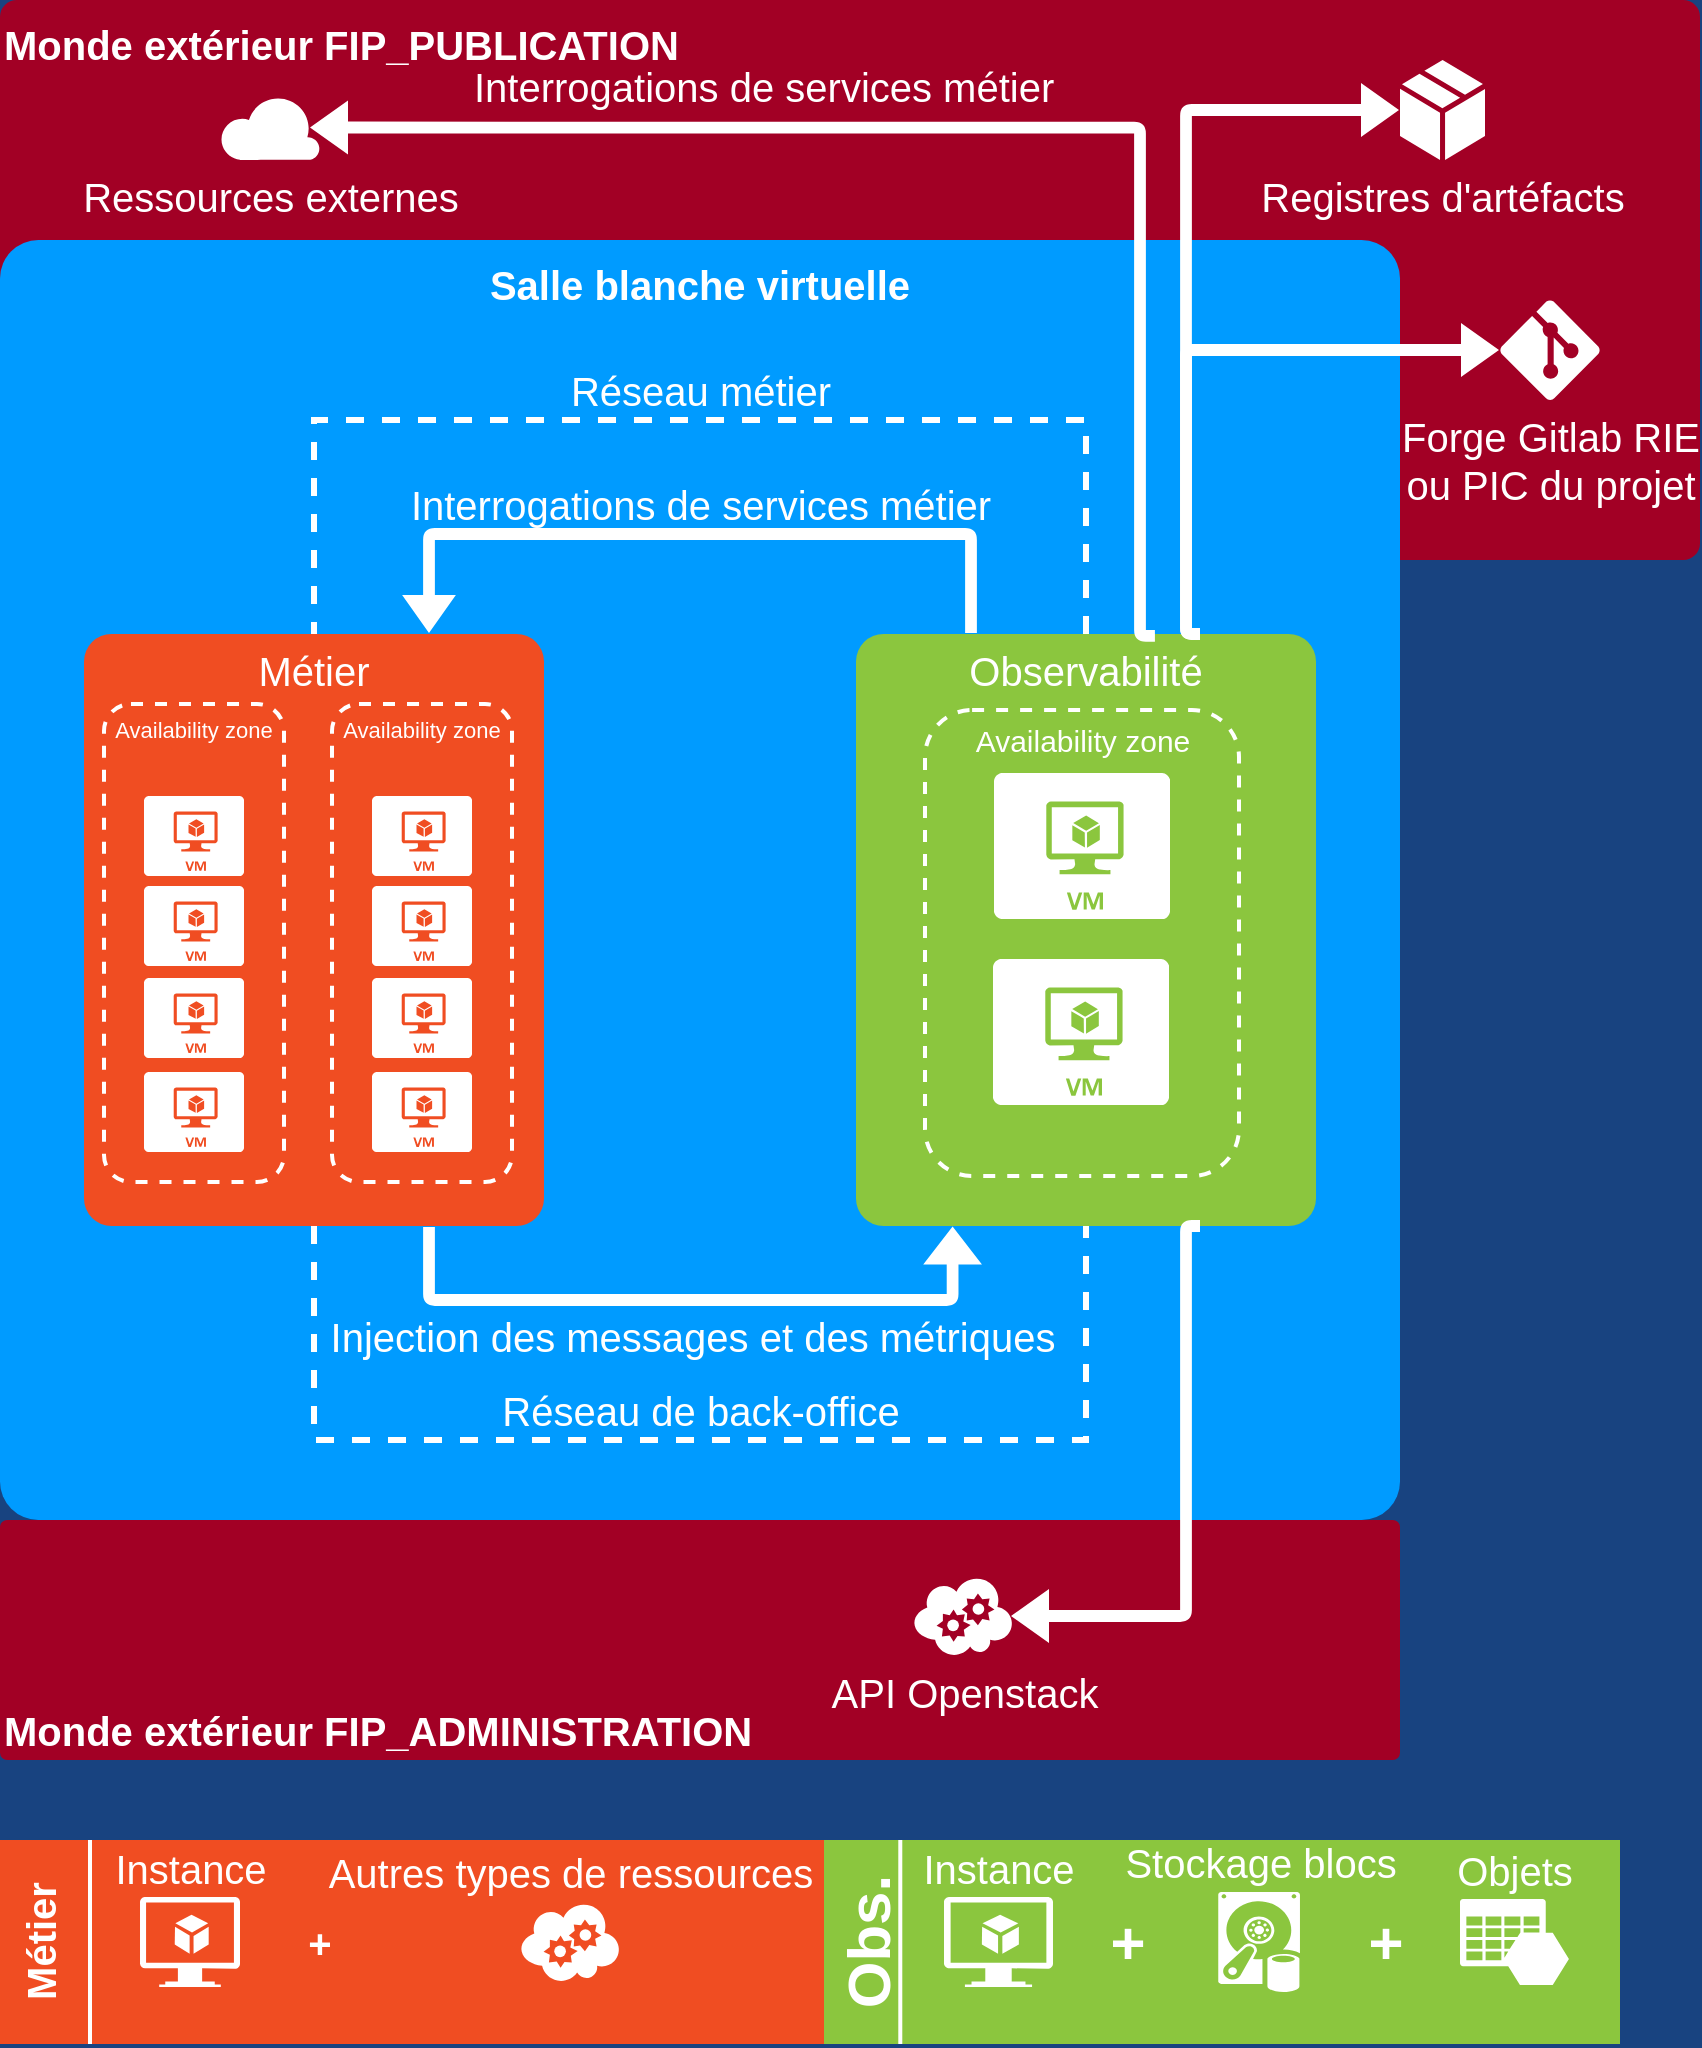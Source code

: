 <mxfile version="13.0.3" type="device" pages="3"><diagram name="Placement dans un projet" id="7a6c530e-6e37-e111-ec74-82921da8cc10"><mxGraphModel dx="1351" dy="2205" grid="1" gridSize="10" guides="1" tooltips="1" connect="1" arrows="1" fold="1" page="1" pageScale="1.5" pageWidth="1169" pageHeight="826" background="#184380" math="0" shadow="0"><root><mxCell id="0" style=";html=1;"/><mxCell id="1" style=";html=1;" parent="0"/><mxCell id="n2RYcniOx_XUP91Z2Mtf-71" value="Monde extérieur FIP_PUBLICATION" style="whiteSpace=wrap;html=1;rounded=1;shadow=0;strokeColor=none;strokeWidth=2;fillColor=#a20025;fontSize=20;align=left;arcSize=3;verticalAlign=top;spacingTop=4;fontStyle=1;fontColor=#ffffff;" parent="1" vertex="1"><mxGeometry x="510" y="-240" width="850" height="280" as="geometry"/></mxCell><mxCell id="23046e2b9bb16c14-116" value="Salle blanche virtuelle" style="whiteSpace=wrap;html=1;rounded=1;shadow=0;strokeColor=none;strokeWidth=2;fillColor=#009BFF;fontSize=20;fontColor=#FFFFFF;align=center;arcSize=3;verticalAlign=top;spacingTop=4;fontStyle=1" parent="1" vertex="1"><mxGeometry x="510" y="-120" width="700" height="640" as="geometry"/></mxCell><mxCell id="23046e2b9bb16c14-28" value="Métier" style="rounded=1;whiteSpace=wrap;html=1;shadow=0;strokeWidth=2;fillColor=#F04D22;fontSize=20;fontColor=#FFFFFF;align=center;strokeColor=none;arcSize=6;verticalAlign=top;" parent="1" vertex="1"><mxGeometry x="552" y="77" width="230" height="296" as="geometry"/></mxCell><mxCell id="23046e2b9bb16c14-84" value="" style="rounded=0;whiteSpace=wrap;html=1;shadow=0;strokeWidth=2;fillColor=#F04D22;fontSize=20;fontColor=#FFFFFF;align=center;strokeColor=none;arcSize=6;verticalAlign=top;" parent="1" vertex="1"><mxGeometry x="510" y="680.0" width="412.5" height="102" as="geometry"/></mxCell><mxCell id="23046e2b9bb16c14-87" value="Métier" style="text;html=1;strokeColor=none;fillColor=none;align=center;verticalAlign=middle;whiteSpace=wrap;rounded=1;shadow=0;fontSize=20;fontColor=#FFFFFF;fontStyle=1;direction=north;rotation=270;" parent="1" vertex="1"><mxGeometry x="512.5" y="711.0" width="35" height="40" as="geometry"/></mxCell><mxCell id="23046e2b9bb16c14-92" value="+" style="text;html=1;strokeColor=none;fillColor=none;align=center;verticalAlign=middle;whiteSpace=wrap;rounded=1;shadow=0;fontSize=20;fontColor=#FFFFFF;fontStyle=1" parent="1" vertex="1"><mxGeometry x="650" y="713.5" width="40" height="35" as="geometry"/></mxCell><mxCell id="23046e2b9bb16c14-103" value="" style="line;strokeWidth=2;direction=south;html=1;rounded=0;shadow=0;fillColor=none;fontSize=20;fontColor=#FFFFFF;align=center;strokeColor=#FFFFFF;" parent="1" vertex="1"><mxGeometry x="550" y="680" width="10" height="102" as="geometry"/></mxCell><mxCell id="4" value="Availability zone" style="rounded=1;whiteSpace=wrap;html=1;shadow=0;strokeWidth=2;fillColor=none;fontSize=11;fontColor=#FFFFFF;align=center;strokeColor=#FFFFFF;dashed=1;verticalAlign=top;" parent="1" vertex="1"><mxGeometry x="562" y="112" width="90" height="239" as="geometry"/></mxCell><mxCell id="8" value="" style="verticalLabelPosition=bottom;html=1;verticalAlign=top;strokeColor=none;fillColor=#FFFFFF;shape=mxgraph.azure.virtual_machine;rounded=1;shadow=0;fontSize=12;fontColor=#000000;align=center;" parent="1" vertex="1"><mxGeometry x="582" y="158" width="50" height="40" as="geometry"/></mxCell><mxCell id="22" value="Observabilité" style="rounded=1;whiteSpace=wrap;html=1;shadow=0;strokeWidth=2;fillColor=#8BC63E;fontSize=20;align=center;strokeColor=none;arcSize=6;verticalAlign=top;fontColor=#ffffff;" parent="1" vertex="1"><mxGeometry x="938" y="77" width="230" height="296" as="geometry"/></mxCell><mxCell id="25" value="Availability zone" style="rounded=1;whiteSpace=wrap;html=1;shadow=0;strokeWidth=2;fillColor=none;fontSize=15;fontColor=#FFFFFF;align=center;strokeColor=#FFFFFF;dashed=1;verticalAlign=top;" parent="1" vertex="1"><mxGeometry x="972.5" y="115" width="157" height="233" as="geometry"/></mxCell><mxCell id="26" value="" style="verticalLabelPosition=bottom;html=1;verticalAlign=top;strokeColor=none;fillColor=#FFFFFF;shape=mxgraph.azure.virtual_machine;rounded=1;shadow=0;fontSize=12;fontColor=#000000;align=center;" parent="1" vertex="1"><mxGeometry x="1007" y="146.5" width="88" height="73" as="geometry"/></mxCell><mxCell id="37" value="Réseau de back-office" style="edgeStyle=orthogonalEdgeStyle;html=1;startArrow=none;startFill=0;startSize=10;endArrow=none;endFill=0;endSize=10;strokeWidth=3;fontSize=20;fontColor=#FFFFFF;strokeColor=#FFFFFF;dashed=1;rounded=0;entryX=0.5;entryY=1;exitX=0.5;exitY=1;exitDx=0;exitDy=0;labelBackgroundColor=none;labelPosition=center;verticalLabelPosition=top;align=center;verticalAlign=bottom;" parent="1" source="23046e2b9bb16c14-28" target="22" edge="1"><mxGeometry relative="1" as="geometry"><mxPoint x="845" y="424" as="sourcePoint"/><Array as="points"><mxPoint x="675" y="480"/><mxPoint x="1045" y="480"/></Array><mxPoint x="1065.294" y="225.706" as="targetPoint"/></mxGeometry></mxCell><mxCell id="50" value="Instance" style="shadow=0;html=1;strokeColor=none;fillColor=#FFFFFF;labelPosition=center;verticalLabelPosition=top;verticalAlign=bottom;shape=mxgraph.azure.virtual_machine_feature;rounded=0;fontSize=20;fontColor=#FFFFFF;align=center;" parent="1" vertex="1"><mxGeometry x="580" y="708.5" width="50" height="45" as="geometry"/></mxCell><mxCell id="mSx2lZ4_4pJfGraAMZut-72" value="" style="verticalLabelPosition=bottom;html=1;verticalAlign=top;strokeColor=none;fillColor=#FFFFFF;shape=mxgraph.azure.virtual_machine;rounded=1;shadow=0;fontSize=12;fontColor=#000000;align=center;" parent="1" vertex="1"><mxGeometry x="582" y="203" width="50" height="40" as="geometry"/></mxCell><mxCell id="mSx2lZ4_4pJfGraAMZut-73" value="" style="verticalLabelPosition=bottom;html=1;verticalAlign=top;strokeColor=none;fillColor=#FFFFFF;shape=mxgraph.azure.virtual_machine;rounded=1;shadow=0;fontSize=12;fontColor=#000000;align=center;" parent="1" vertex="1"><mxGeometry x="582" y="249" width="50" height="40" as="geometry"/></mxCell><mxCell id="mSx2lZ4_4pJfGraAMZut-74" value="" style="verticalLabelPosition=bottom;html=1;verticalAlign=top;strokeColor=none;fillColor=#FFFFFF;shape=mxgraph.azure.virtual_machine;rounded=1;shadow=0;fontSize=12;fontColor=#000000;align=center;" parent="1" vertex="1"><mxGeometry x="582" y="296" width="50" height="40" as="geometry"/></mxCell><mxCell id="mSx2lZ4_4pJfGraAMZut-81" value="Autres types de ressources" style="verticalLabelPosition=top;html=1;verticalAlign=bottom;align=center;strokeColor=none;fillColor=#FFFFFF;shape=mxgraph.azure.cloud_service;fontColor=#FFFFFF;labelPosition=center;fontSize=20;" parent="1" vertex="1"><mxGeometry x="770" y="711.0" width="50" height="40" as="geometry"/></mxCell><mxCell id="6qaAv6jb-NuKgvEJcnM8-69" value="Availability zone" style="rounded=1;whiteSpace=wrap;html=1;shadow=0;strokeWidth=2;fillColor=none;fontSize=11;fontColor=#FFFFFF;align=center;strokeColor=#FFFFFF;dashed=1;verticalAlign=top;" parent="1" vertex="1"><mxGeometry x="676" y="112" width="90" height="239" as="geometry"/></mxCell><mxCell id="6qaAv6jb-NuKgvEJcnM8-70" value="" style="verticalLabelPosition=bottom;html=1;verticalAlign=top;strokeColor=none;fillColor=#FFFFFF;shape=mxgraph.azure.virtual_machine;rounded=1;shadow=0;fontSize=12;fontColor=#000000;align=center;" parent="1" vertex="1"><mxGeometry x="696" y="158" width="50" height="40" as="geometry"/></mxCell><mxCell id="6qaAv6jb-NuKgvEJcnM8-71" value="" style="verticalLabelPosition=bottom;html=1;verticalAlign=top;strokeColor=none;fillColor=#FFFFFF;shape=mxgraph.azure.virtual_machine;rounded=1;shadow=0;fontSize=12;fontColor=#000000;align=center;" parent="1" vertex="1"><mxGeometry x="696" y="203" width="50" height="40" as="geometry"/></mxCell><mxCell id="6qaAv6jb-NuKgvEJcnM8-72" value="" style="verticalLabelPosition=bottom;html=1;verticalAlign=top;strokeColor=none;fillColor=#FFFFFF;shape=mxgraph.azure.virtual_machine;rounded=1;shadow=0;fontSize=12;fontColor=#000000;align=center;" parent="1" vertex="1"><mxGeometry x="696" y="249" width="50" height="40" as="geometry"/></mxCell><mxCell id="6qaAv6jb-NuKgvEJcnM8-73" value="" style="verticalLabelPosition=bottom;html=1;verticalAlign=top;strokeColor=none;fillColor=#FFFFFF;shape=mxgraph.azure.virtual_machine;rounded=1;shadow=0;fontSize=12;fontColor=#000000;align=center;" parent="1" vertex="1"><mxGeometry x="696" y="296" width="50" height="40" as="geometry"/></mxCell><mxCell id="6qaAv6jb-NuKgvEJcnM8-74" value="" style="verticalLabelPosition=bottom;html=1;verticalAlign=top;strokeColor=none;fillColor=#FFFFFF;shape=mxgraph.azure.virtual_machine;rounded=1;shadow=0;fontSize=12;fontColor=#000000;align=center;" parent="1" vertex="1"><mxGeometry x="1006.5" y="239.5" width="88" height="73" as="geometry"/></mxCell><mxCell id="H0wY07sdYtH5BdBlOuxP-74" value="Réseau métier" style="edgeStyle=orthogonalEdgeStyle;html=1;startArrow=none;startFill=0;startSize=10;endArrow=none;endFill=0;endSize=10;strokeWidth=3;fontSize=20;fontColor=#FFFFFF;strokeColor=#FFFFFF;dashed=1;rounded=0;entryX=0.5;entryY=0;exitX=0.5;exitY=0;exitDx=0;exitDy=0;entryDx=0;entryDy=0;labelBackgroundColor=none;labelPosition=center;verticalLabelPosition=top;align=center;verticalAlign=bottom;" parent="1" source="22" target="23046e2b9bb16c14-28" edge="1"><mxGeometry relative="1" as="geometry"><mxPoint x="855" y="-80" as="sourcePoint"/><Array as="points"><mxPoint x="1045" y="-30"/><mxPoint x="675" y="-30"/></Array><mxPoint x="650" as="targetPoint"/></mxGeometry></mxCell><mxCell id="n2RYcniOx_XUP91Z2Mtf-70" value="Interrogations de services métier" style="shape=flexArrow;endArrow=none;html=1;fillColor=#ffffff;strokeColor=none;endWidth=22.491;endSize=3.294;exitX=0.75;exitY=0;exitDx=0;exitDy=0;edgeStyle=orthogonalEdgeStyle;entryX=0.25;entryY=0;entryDx=0;entryDy=0;labelBackgroundColor=none;labelPosition=center;verticalLabelPosition=top;align=center;verticalAlign=bottom;fontSize=20;fontColor=#FFFFFF;width=5.882;startArrow=block;endFill=0;" parent="1" source="23046e2b9bb16c14-28" target="22" edge="1"><mxGeometry width="50" height="50" relative="1" as="geometry"><mxPoint x="732.5" y="-10" as="sourcePoint"/><mxPoint x="987.5" y="-10" as="targetPoint"/><Array as="points"><mxPoint x="733" y="27"/><mxPoint x="987" y="27"/></Array></mxGeometry></mxCell><mxCell id="n2RYcniOx_XUP91Z2Mtf-72" value="Monde extérieur FIP_ADMINISTRATION" style="whiteSpace=wrap;html=1;rounded=1;shadow=0;strokeColor=none;strokeWidth=2;fillColor=#a20025;fontSize=20;align=left;arcSize=3;verticalAlign=bottom;spacingTop=4;fontStyle=1;fontColor=#ffffff;" parent="1" vertex="1"><mxGeometry x="510" y="520" width="700" height="120" as="geometry"/></mxCell><mxCell id="n2RYcniOx_XUP91Z2Mtf-69" value="API Openstack" style="verticalLabelPosition=bottom;html=1;verticalAlign=top;align=center;shape=mxgraph.azure.cloud_service;fontSize=20;strokeColor=none;fontColor=#FFFFFF;" parent="1" vertex="1"><mxGeometry x="966.5" y="548" width="50" height="40" as="geometry"/></mxCell><mxCell id="n2RYcniOx_XUP91Z2Mtf-74" value="Injection des messages et des métriques" style="shape=flexArrow;endArrow=block;html=1;fillColor=#ffffff;strokeColor=none;endWidth=22.491;endSize=6;exitX=0.75;exitY=1;exitDx=0;exitDy=0;edgeStyle=orthogonalEdgeStyle;entryX=0.21;entryY=0.999;entryDx=0;entryDy=0;labelBackgroundColor=none;labelPosition=center;verticalLabelPosition=bottom;align=center;verticalAlign=top;fontSize=20;fontColor=#FFFFFF;width=5.882;startArrow=none;endFill=0;entryPerimeter=0;startFill=0;startSize=6;" parent="1" source="23046e2b9bb16c14-28" target="22" edge="1"><mxGeometry width="50" height="50" relative="1" as="geometry"><mxPoint x="732.49" y="460.03" as="sourcePoint"/><mxPoint x="987.49" y="460.03" as="targetPoint"/><Array as="points"><mxPoint x="732" y="410"/><mxPoint x="978" y="410"/></Array></mxGeometry></mxCell><mxCell id="n2RYcniOx_XUP91Z2Mtf-77" value="" style="shape=flexArrow;endArrow=none;html=1;fillColor=#ffffff;strokeColor=none;endWidth=22.491;endSize=3.294;exitX=0.97;exitY=0.5;exitDx=0;exitDy=0;edgeStyle=orthogonalEdgeStyle;labelBackgroundColor=none;labelPosition=center;verticalLabelPosition=top;align=center;verticalAlign=bottom;fontSize=20;fontColor=#FFFFFF;width=5.882;startArrow=block;endFill=0;exitPerimeter=0;entryX=0.75;entryY=1;entryDx=0;entryDy=0;" parent="1" source="n2RYcniOx_XUP91Z2Mtf-69" target="22" edge="1"><mxGeometry width="50" height="50" relative="1" as="geometry"><mxPoint x="827.5" y="146.5" as="sourcePoint"/><mxPoint x="1103" y="420" as="targetPoint"/><Array as="points"><mxPoint x="1103" y="568"/></Array></mxGeometry></mxCell><mxCell id="n2RYcniOx_XUP91Z2Mtf-78" value="Registres d'artéfacts" style="verticalLabelPosition=bottom;html=1;verticalAlign=top;align=center;shape=mxgraph.azure.cloud_service_package_file;fontSize=20;strokeColor=none;fontColor=#FFFFFF;" parent="1" vertex="1"><mxGeometry x="1210" y="-210" width="42.5" height="50" as="geometry"/></mxCell><mxCell id="H0wY07sdYtH5BdBlOuxP-77" value="Forge Gitlab RIE&lt;br&gt;ou PIC du projet" style="verticalLabelPosition=bottom;html=1;verticalAlign=top;align=center;shape=mxgraph.azure.git_repository;fontSize=20;strokeColor=none;fontColor=#FFFFFF;" parent="1" vertex="1"><mxGeometry x="1260" y="-90" width="50" height="50" as="geometry"/></mxCell><mxCell id="n2RYcniOx_XUP91Z2Mtf-75" value="" style="shape=flexArrow;endArrow=none;html=1;fillColor=#ffffff;strokeColor=none;endWidth=22.491;endSize=3.294;exitX=0;exitY=0.5;exitDx=0;exitDy=0;edgeStyle=orthogonalEdgeStyle;entryX=0.75;entryY=0;entryDx=0;entryDy=0;labelBackgroundColor=none;labelPosition=center;verticalLabelPosition=top;align=center;verticalAlign=bottom;fontSize=20;fontColor=#FFFFFF;width=5.882;startArrow=block;endFill=0;exitPerimeter=0;" parent="1" source="n2RYcniOx_XUP91Z2Mtf-78" target="22" edge="1"><mxGeometry width="50" height="50" relative="1" as="geometry"><mxPoint x="990" y="-60" as="sourcePoint"/><mxPoint x="1245" y="-60" as="targetPoint"/><Array as="points"><mxPoint x="1103" y="-185"/></Array></mxGeometry></mxCell><mxCell id="n2RYcniOx_XUP91Z2Mtf-80" value="" style="shape=flexArrow;endArrow=none;html=1;fillColor=#ffffff;strokeColor=none;endWidth=22.491;endSize=3.294;exitX=0;exitY=0.5;exitDx=0;exitDy=0;edgeStyle=orthogonalEdgeStyle;entryX=0.75;entryY=0;entryDx=0;entryDy=0;labelBackgroundColor=none;labelPosition=center;verticalLabelPosition=top;align=center;verticalAlign=bottom;fontSize=20;fontColor=#FFFFFF;width=5.882;startArrow=block;endFill=0;exitPerimeter=0;" parent="1" source="H0wY07sdYtH5BdBlOuxP-77" target="22" edge="1"><mxGeometry width="50" height="50" relative="1" as="geometry"><mxPoint x="1238.75" y="-224" as="sourcePoint"/><mxPoint x="1131.25" y="198" as="targetPoint"/><Array as="points"><mxPoint x="1103" y="-65"/></Array></mxGeometry></mxCell><mxCell id="zVfmxqhdy_Y81NSN-kQe-69" value="Interrogations de services métier" style="shape=flexArrow;endArrow=none;html=1;fillColor=#ffffff;strokeColor=none;endWidth=22.491;endSize=3.294;edgeStyle=orthogonalEdgeStyle;labelBackgroundColor=none;labelPosition=center;verticalLabelPosition=top;align=left;verticalAlign=bottom;fontSize=20;fontColor=#FFFFFF;width=5.882;startArrow=block;endFill=0;exitX=0.89;exitY=0.5;exitDx=0;exitDy=0;exitPerimeter=0;entryX=0.652;entryY=0.003;entryDx=0;entryDy=0;entryPerimeter=0;" parent="1" source="zVfmxqhdy_Y81NSN-kQe-70" target="22" edge="1"><mxGeometry x="-0.763" y="6" width="50" height="50" relative="1" as="geometry"><mxPoint x="580" y="-130" as="sourcePoint"/><mxPoint x="987.5" y="80" as="targetPoint"/><Array as="points"><mxPoint x="1080" y="-176"/></Array><mxPoint as="offset"/></mxGeometry></mxCell><mxCell id="zVfmxqhdy_Y81NSN-kQe-70" value="Ressources externes" style="verticalLabelPosition=bottom;html=1;verticalAlign=top;align=center;shape=mxgraph.azure.cloud;fontSize=20;strokeColor=none;fontColor=#FFFFFF;" parent="1" vertex="1"><mxGeometry x="620" y="-192.5" width="50" height="32.5" as="geometry"/></mxCell><mxCell id="U-eLMmErjLaJZDS6faRf-69" value="" style="rounded=0;whiteSpace=wrap;html=1;shadow=0;strokeWidth=2;fillColor=#8BC63E;fontSize=12;fontColor=#FFFFFF;align=center;strokeColor=none;arcSize=3;verticalAlign=top;" parent="1" vertex="1"><mxGeometry x="922" y="680.0" width="398" height="102" as="geometry"/></mxCell><mxCell id="U-eLMmErjLaJZDS6faRf-70" value="Obs." style="text;html=1;strokeColor=none;fillColor=none;align=center;verticalAlign=middle;whiteSpace=wrap;rounded=1;shadow=0;fontSize=30;fontColor=#FFFFFF;fontStyle=1;rotation=270;" parent="1" vertex="1"><mxGeometry x="922.0" y="713.5" width="43.598" height="35.0" as="geometry"/></mxCell><mxCell id="U-eLMmErjLaJZDS6faRf-71" value="Instance" style="shadow=0;html=1;strokeColor=none;fillColor=#FFFFFF;labelPosition=center;verticalLabelPosition=top;verticalAlign=bottom;shape=mxgraph.azure.virtual_machine_feature;rounded=0;fontSize=20;fontColor=#FFFFFF;align=center;" parent="1" vertex="1"><mxGeometry x="981.997" y="708.5" width="54.497" height="45.0" as="geometry"/></mxCell><mxCell id="U-eLMmErjLaJZDS6faRf-72" value="" style="line;strokeWidth=2;direction=south;html=1;rounded=0;shadow=0;fillColor=none;fontSize=30;fontColor=#FFFFFF;align=center;strokeColor=#FFFFFF;" parent="1" vertex="1"><mxGeometry x="954.698" y="680.0" width="10.899" height="102.0" as="geometry"/></mxCell><mxCell id="U-eLMmErjLaJZDS6faRf-73" value="+" style="text;html=1;strokeColor=none;fillColor=none;align=center;verticalAlign=middle;whiteSpace=wrap;rounded=1;shadow=0;fontSize=30;fontColor=#FFFFFF;fontStyle=1" parent="1" vertex="1"><mxGeometry x="1052.204" y="713.5" width="43.598" height="35.0" as="geometry"/></mxCell><mxCell id="U-eLMmErjLaJZDS6faRf-74" value="Objets&lt;br style=&quot;font-size: 20px;&quot;&gt;" style="shadow=0;html=1;strokeColor=none;labelPosition=center;verticalLabelPosition=top;verticalAlign=bottom;shape=mxgraph.mscae.cloud.azure_storage;fillColor=#FFFFFF;rounded=0;fontSize=20;fontColor=#FFFFFF;align=center;" parent="1" vertex="1"><mxGeometry x="1239.963" y="709.5" width="54.497" height="43.0" as="geometry"/></mxCell><mxCell id="U-eLMmErjLaJZDS6faRf-75" value="Stockage blocs" style="verticalLabelPosition=top;html=1;verticalAlign=bottom;strokeColor=none;fillColor=#ffffff;shape=mxgraph.azure.vhd_data_disk;fontColor=#FFFFFF;labelPosition=center;align=center;fontSize=20;" parent="1" vertex="1"><mxGeometry x="1119.132" y="706.0" width="40.873" height="50.0" as="geometry"/></mxCell><mxCell id="U-eLMmErjLaJZDS6faRf-76" value="+" style="text;html=1;strokeColor=none;fillColor=none;align=center;verticalAlign=middle;whiteSpace=wrap;rounded=1;shadow=0;fontSize=30;fontColor=#FFFFFF;fontStyle=1" parent="1" vertex="1"><mxGeometry x="1177.86" y="713.5" width="50.138" height="35.0" as="geometry"/></mxCell></root></mxGraphModel></diagram><diagram name="Placement dans un projet mutualisé" id="UP2oF7kp3lICtPj89VVE"><mxGraphModel dx="1351" dy="2205" grid="1" gridSize="10" guides="1" tooltips="1" connect="1" arrows="1" fold="1" page="1" pageScale="1.5" pageWidth="1169" pageHeight="826" background="#184380" math="0" shadow="0"><root><mxCell id="P5YCcNS8VnnCpn_ihp7--0" style=";html=1;"/><mxCell id="P5YCcNS8VnnCpn_ihp7--1" style=";html=1;" parent="P5YCcNS8VnnCpn_ihp7--0"/><mxCell id="P5YCcNS8VnnCpn_ihp7--38" value="Monde extérieur FIP_ADMINISTRATION" style="whiteSpace=wrap;html=1;rounded=1;shadow=0;strokeColor=none;strokeWidth=2;fillColor=#a20025;fontSize=20;align=left;arcSize=7;verticalAlign=bottom;spacingTop=4;fontStyle=1;fontColor=#ffffff;labelPosition=center;verticalLabelPosition=middle;" parent="P5YCcNS8VnnCpn_ihp7--1" vertex="1"><mxGeometry x="140" y="340" width="1210" height="280" as="geometry"/></mxCell><mxCell id="P5YCcNS8VnnCpn_ihp7--2" value="Monde extérieur FIP_PUBLICATION" style="whiteSpace=wrap;html=1;rounded=1;shadow=0;strokeColor=none;strokeWidth=2;fillColor=#a20025;fontSize=20;align=left;arcSize=6;verticalAlign=top;spacingTop=4;fontStyle=1;fontColor=#ffffff;labelPosition=center;verticalLabelPosition=middle;" parent="P5YCcNS8VnnCpn_ihp7--1" vertex="1"><mxGeometry x="140" y="-240" width="1220" height="360" as="geometry"/></mxCell><mxCell id="Tw_VMrCY9FFEqqOP1UKI-36" value="" style="whiteSpace=wrap;html=1;rounded=1;shadow=0;strokeColor=none;strokeWidth=2;fillColor=#009BFF;fontSize=20;fontColor=#FFFFFF;align=center;arcSize=3;verticalAlign=top;spacingTop=4;fontStyle=1" parent="P5YCcNS8VnnCpn_ihp7--1" vertex="1"><mxGeometry x="880" y="30.0" width="320" height="380" as="geometry"/></mxCell><mxCell id="P5YCcNS8VnnCpn_ihp7--5" value="" style="rounded=0;whiteSpace=wrap;html=1;shadow=0;strokeWidth=2;fillColor=#F04D22;fontSize=20;fontColor=#FFFFFF;align=center;strokeColor=none;arcSize=6;verticalAlign=top;" parent="P5YCcNS8VnnCpn_ihp7--1" vertex="1"><mxGeometry x="260" y="660" width="412.5" height="102" as="geometry"/></mxCell><mxCell id="P5YCcNS8VnnCpn_ihp7--7" value="Métier" style="text;html=1;strokeColor=none;fillColor=none;align=center;verticalAlign=middle;whiteSpace=wrap;rounded=1;shadow=0;fontSize=20;fontColor=#FFFFFF;fontStyle=1;rotation=270;" parent="P5YCcNS8VnnCpn_ihp7--1" vertex="1"><mxGeometry x="260" y="693.5" width="40" height="35" as="geometry"/></mxCell><mxCell id="P5YCcNS8VnnCpn_ihp7--9" value="+" style="text;html=1;strokeColor=none;fillColor=none;align=center;verticalAlign=middle;whiteSpace=wrap;rounded=1;shadow=0;fontSize=20;fontColor=#FFFFFF;fontStyle=1" parent="P5YCcNS8VnnCpn_ihp7--1" vertex="1"><mxGeometry x="400" y="693.5" width="40" height="35" as="geometry"/></mxCell><mxCell id="P5YCcNS8VnnCpn_ihp7--12" value="" style="line;strokeWidth=2;direction=south;html=1;rounded=0;shadow=0;fillColor=none;fontSize=20;fontColor=#FFFFFF;align=center;strokeColor=#FFFFFF;" parent="P5YCcNS8VnnCpn_ihp7--1" vertex="1"><mxGeometry x="300" y="660.0" width="10" height="102" as="geometry"/></mxCell><mxCell id="P5YCcNS8VnnCpn_ihp7--18" value="Observabilité" style="rounded=1;whiteSpace=wrap;html=1;shadow=0;strokeWidth=2;fillColor=#8BC63E;fontSize=20;align=center;strokeColor=none;arcSize=6;verticalAlign=top;fontColor=#ffffff;" parent="P5YCcNS8VnnCpn_ihp7--1" vertex="1"><mxGeometry x="930" y="80.0" width="230" height="296" as="geometry"/></mxCell><mxCell id="P5YCcNS8VnnCpn_ihp7--19" value="Availability zone" style="rounded=1;whiteSpace=wrap;html=1;shadow=0;strokeWidth=2;fillColor=none;fontSize=15;fontColor=#FFFFFF;align=center;strokeColor=#FFFFFF;dashed=1;verticalAlign=top;" parent="P5YCcNS8VnnCpn_ihp7--1" vertex="1"><mxGeometry x="966.5" y="115" width="157" height="233" as="geometry"/></mxCell><mxCell id="P5YCcNS8VnnCpn_ihp7--20" value="" style="verticalLabelPosition=bottom;html=1;verticalAlign=top;strokeColor=none;fillColor=#FFFFFF;shape=mxgraph.azure.virtual_machine;rounded=1;shadow=0;fontSize=12;fontColor=#000000;align=center;" parent="P5YCcNS8VnnCpn_ihp7--1" vertex="1"><mxGeometry x="1001" y="146.5" width="88" height="73" as="geometry"/></mxCell><mxCell id="P5YCcNS8VnnCpn_ihp7--22" value="Instance" style="shadow=0;html=1;strokeColor=none;fillColor=#FFFFFF;labelPosition=center;verticalLabelPosition=top;verticalAlign=bottom;shape=mxgraph.azure.virtual_machine_feature;rounded=0;fontSize=20;fontColor=#FFFFFF;align=center;" parent="P5YCcNS8VnnCpn_ihp7--1" vertex="1"><mxGeometry x="330" y="688.5" width="50" height="45" as="geometry"/></mxCell><mxCell id="P5YCcNS8VnnCpn_ihp7--29" value="Autres types de ressources" style="verticalLabelPosition=top;html=1;verticalAlign=bottom;align=center;strokeColor=none;fillColor=#FFFFFF;shape=mxgraph.azure.cloud_service;fontColor=#FFFFFF;labelPosition=center;fontSize=20;" parent="P5YCcNS8VnnCpn_ihp7--1" vertex="1"><mxGeometry x="520" y="691" width="50" height="40" as="geometry"/></mxCell><mxCell id="P5YCcNS8VnnCpn_ihp7--35" value="" style="verticalLabelPosition=bottom;html=1;verticalAlign=top;strokeColor=none;fillColor=#FFFFFF;shape=mxgraph.azure.virtual_machine;rounded=1;shadow=0;fontSize=12;fontColor=#000000;align=center;" parent="P5YCcNS8VnnCpn_ihp7--1" vertex="1"><mxGeometry x="1000.5" y="239.5" width="88" height="73" as="geometry"/></mxCell><mxCell id="P5YCcNS8VnnCpn_ihp7--37" value="Interrogations de services métier" style="shape=flexArrow;endArrow=none;html=1;fillColor=#ffffff;strokeColor=none;endWidth=22.491;endSize=3.294;edgeStyle=orthogonalEdgeStyle;entryX=0.25;entryY=0;entryDx=0;entryDy=0;labelBackgroundColor=none;labelPosition=center;verticalLabelPosition=top;align=center;verticalAlign=bottom;fontSize=20;fontColor=#FFFFFF;width=5.882;startArrow=block;endFill=0;exitX=0.89;exitY=0.5;exitDx=0;exitDy=0;exitPerimeter=0;" parent="P5YCcNS8VnnCpn_ihp7--1" source="Tw_VMrCY9FFEqqOP1UKI-48" target="P5YCcNS8VnnCpn_ihp7--18" edge="1"><mxGeometry width="50" height="50" relative="1" as="geometry"><mxPoint x="580" y="-130" as="sourcePoint"/><mxPoint x="987.5" y="-10" as="targetPoint"/><Array as="points"><mxPoint x="988" y="-154"/></Array></mxGeometry></mxCell><mxCell id="P5YCcNS8VnnCpn_ihp7--39" value="API Openstack" style="verticalLabelPosition=bottom;html=1;verticalAlign=top;align=center;shape=mxgraph.azure.cloud_service;fontSize=20;strokeColor=none;fontColor=#FFFFFF;" parent="P5YCcNS8VnnCpn_ihp7--1" vertex="1"><mxGeometry x="1206.25" y="540" width="50" height="40" as="geometry"/></mxCell><mxCell id="P5YCcNS8VnnCpn_ihp7--41" value="" style="shape=flexArrow;endArrow=none;html=1;fillColor=#ffffff;strokeColor=none;endWidth=22.491;endSize=3.294;edgeStyle=orthogonalEdgeStyle;labelBackgroundColor=none;labelPosition=center;verticalLabelPosition=top;align=center;verticalAlign=bottom;fontSize=20;fontColor=#FFFFFF;width=5.882;startArrow=block;endFill=0;entryX=0.75;entryY=1;entryDx=0;entryDy=0;exitX=0.03;exitY=0.5;exitDx=0;exitDy=0;exitPerimeter=0;" parent="P5YCcNS8VnnCpn_ihp7--1" source="P5YCcNS8VnnCpn_ihp7--39" target="P5YCcNS8VnnCpn_ihp7--18" edge="1"><mxGeometry width="50" height="50" relative="1" as="geometry"><mxPoint x="1180" y="568" as="sourcePoint"/><mxPoint x="1103" y="420" as="targetPoint"/><Array as="points"><mxPoint x="1103" y="560"/></Array></mxGeometry></mxCell><mxCell id="P5YCcNS8VnnCpn_ihp7--42" value="Registres d'artéfacts" style="verticalLabelPosition=bottom;html=1;verticalAlign=top;align=center;shape=mxgraph.azure.cloud_service_package_file;fontSize=20;strokeColor=none;fontColor=#FFFFFF;" parent="P5YCcNS8VnnCpn_ihp7--1" vertex="1"><mxGeometry x="1210" y="-210" width="42.5" height="50" as="geometry"/></mxCell><mxCell id="P5YCcNS8VnnCpn_ihp7--43" value="Forge Gitlab RIE&lt;br&gt;ou PIC du projet" style="verticalLabelPosition=bottom;html=1;verticalAlign=top;align=center;shape=mxgraph.azure.git_repository;fontSize=20;strokeColor=none;fontColor=#FFFFFF;" parent="P5YCcNS8VnnCpn_ihp7--1" vertex="1"><mxGeometry x="1260" y="-90" width="50" height="50" as="geometry"/></mxCell><mxCell id="P5YCcNS8VnnCpn_ihp7--44" value="" style="shape=flexArrow;endArrow=none;html=1;fillColor=#ffffff;strokeColor=none;endWidth=22.491;endSize=3.294;exitX=0;exitY=0.5;exitDx=0;exitDy=0;edgeStyle=orthogonalEdgeStyle;entryX=0.75;entryY=0;entryDx=0;entryDy=0;labelBackgroundColor=none;labelPosition=center;verticalLabelPosition=top;align=center;verticalAlign=bottom;fontSize=20;fontColor=#FFFFFF;width=5.882;startArrow=block;endFill=0;exitPerimeter=0;" parent="P5YCcNS8VnnCpn_ihp7--1" source="P5YCcNS8VnnCpn_ihp7--42" target="P5YCcNS8VnnCpn_ihp7--18" edge="1"><mxGeometry width="50" height="50" relative="1" as="geometry"><mxPoint x="990" y="-60" as="sourcePoint"/><mxPoint x="1245" y="-60" as="targetPoint"/><Array as="points"><mxPoint x="1103" y="-185"/></Array></mxGeometry></mxCell><mxCell id="P5YCcNS8VnnCpn_ihp7--45" value="" style="shape=flexArrow;endArrow=none;html=1;fillColor=#ffffff;strokeColor=none;endWidth=22.491;endSize=3.294;exitX=0;exitY=0.5;exitDx=0;exitDy=0;edgeStyle=orthogonalEdgeStyle;entryX=0.75;entryY=0;entryDx=0;entryDy=0;labelBackgroundColor=none;labelPosition=center;verticalLabelPosition=top;align=center;verticalAlign=bottom;fontSize=20;fontColor=#FFFFFF;width=5.882;startArrow=block;endFill=0;exitPerimeter=0;" parent="P5YCcNS8VnnCpn_ihp7--1" source="P5YCcNS8VnnCpn_ihp7--43" target="P5YCcNS8VnnCpn_ihp7--18" edge="1"><mxGeometry width="50" height="50" relative="1" as="geometry"><mxPoint x="1238.75" y="-224" as="sourcePoint"/><mxPoint x="1131.25" y="198" as="targetPoint"/><Array as="points"><mxPoint x="1103" y="-65"/></Array></mxGeometry></mxCell><mxCell id="Tw_VMrCY9FFEqqOP1UKI-3" value="" style="group" parent="P5YCcNS8VnnCpn_ihp7--1" vertex="1" connectable="0"><mxGeometry x="530" y="80.0" width="275" height="330.0" as="geometry"/></mxCell><mxCell id="Tw_VMrCY9FFEqqOP1UKI-20" value="Salle blanche virtuelle" style="whiteSpace=wrap;html=1;rounded=1;shadow=0;strokeColor=none;strokeWidth=2;fillColor=#009BFF;fontSize=20;fontColor=#FFFFFF;align=center;arcSize=3;verticalAlign=top;spacingTop=4;fontStyle=1" parent="Tw_VMrCY9FFEqqOP1UKI-3" vertex="1"><mxGeometry x="-45" y="-50.0" width="320" height="380" as="geometry"/></mxCell><mxCell id="P5YCcNS8VnnCpn_ihp7--4" value="Métier" style="rounded=1;whiteSpace=wrap;html=1;shadow=0;strokeWidth=2;fillColor=#F04D22;fontSize=20;fontColor=#FFFFFF;align=center;strokeColor=none;arcSize=6;verticalAlign=top;" parent="Tw_VMrCY9FFEqqOP1UKI-3" vertex="1"><mxGeometry width="230" height="296" as="geometry"/></mxCell><mxCell id="P5YCcNS8VnnCpn_ihp7--16" value="Availability zone" style="rounded=1;whiteSpace=wrap;html=1;shadow=0;strokeWidth=2;fillColor=none;fontSize=11;fontColor=#FFFFFF;align=center;strokeColor=#FFFFFF;dashed=1;verticalAlign=top;" parent="Tw_VMrCY9FFEqqOP1UKI-3" vertex="1"><mxGeometry x="10" y="35" width="90" height="239" as="geometry"/></mxCell><mxCell id="P5YCcNS8VnnCpn_ihp7--17" value="" style="verticalLabelPosition=bottom;html=1;verticalAlign=top;strokeColor=none;fillColor=#FFFFFF;shape=mxgraph.azure.virtual_machine;rounded=1;shadow=0;fontSize=12;fontColor=#000000;align=center;" parent="Tw_VMrCY9FFEqqOP1UKI-3" vertex="1"><mxGeometry x="30" y="81" width="50" height="40" as="geometry"/></mxCell><mxCell id="P5YCcNS8VnnCpn_ihp7--26" value="" style="verticalLabelPosition=bottom;html=1;verticalAlign=top;strokeColor=none;fillColor=#FFFFFF;shape=mxgraph.azure.virtual_machine;rounded=1;shadow=0;fontSize=12;fontColor=#000000;align=center;" parent="Tw_VMrCY9FFEqqOP1UKI-3" vertex="1"><mxGeometry x="30" y="126" width="50" height="40" as="geometry"/></mxCell><mxCell id="P5YCcNS8VnnCpn_ihp7--27" value="" style="verticalLabelPosition=bottom;html=1;verticalAlign=top;strokeColor=none;fillColor=#FFFFFF;shape=mxgraph.azure.virtual_machine;rounded=1;shadow=0;fontSize=12;fontColor=#000000;align=center;" parent="Tw_VMrCY9FFEqqOP1UKI-3" vertex="1"><mxGeometry x="30" y="172" width="50" height="40" as="geometry"/></mxCell><mxCell id="P5YCcNS8VnnCpn_ihp7--28" value="" style="verticalLabelPosition=bottom;html=1;verticalAlign=top;strokeColor=none;fillColor=#FFFFFF;shape=mxgraph.azure.virtual_machine;rounded=1;shadow=0;fontSize=12;fontColor=#000000;align=center;" parent="Tw_VMrCY9FFEqqOP1UKI-3" vertex="1"><mxGeometry x="30" y="219" width="50" height="40" as="geometry"/></mxCell><mxCell id="P5YCcNS8VnnCpn_ihp7--30" value="Availability zone" style="rounded=1;whiteSpace=wrap;html=1;shadow=0;strokeWidth=2;fillColor=none;fontSize=11;fontColor=#FFFFFF;align=center;strokeColor=#FFFFFF;dashed=1;verticalAlign=top;" parent="Tw_VMrCY9FFEqqOP1UKI-3" vertex="1"><mxGeometry x="124" y="35" width="90" height="239" as="geometry"/></mxCell><mxCell id="P5YCcNS8VnnCpn_ihp7--31" value="" style="verticalLabelPosition=bottom;html=1;verticalAlign=top;strokeColor=none;fillColor=#FFFFFF;shape=mxgraph.azure.virtual_machine;rounded=1;shadow=0;fontSize=12;fontColor=#000000;align=center;" parent="Tw_VMrCY9FFEqqOP1UKI-3" vertex="1"><mxGeometry x="144" y="81" width="50" height="40" as="geometry"/></mxCell><mxCell id="P5YCcNS8VnnCpn_ihp7--32" value="" style="verticalLabelPosition=bottom;html=1;verticalAlign=top;strokeColor=none;fillColor=#FFFFFF;shape=mxgraph.azure.virtual_machine;rounded=1;shadow=0;fontSize=12;fontColor=#000000;align=center;" parent="Tw_VMrCY9FFEqqOP1UKI-3" vertex="1"><mxGeometry x="144" y="126" width="50" height="40" as="geometry"/></mxCell><mxCell id="P5YCcNS8VnnCpn_ihp7--33" value="" style="verticalLabelPosition=bottom;html=1;verticalAlign=top;strokeColor=none;fillColor=#FFFFFF;shape=mxgraph.azure.virtual_machine;rounded=1;shadow=0;fontSize=12;fontColor=#000000;align=center;" parent="Tw_VMrCY9FFEqqOP1UKI-3" vertex="1"><mxGeometry x="144" y="172" width="50" height="40" as="geometry"/></mxCell><mxCell id="P5YCcNS8VnnCpn_ihp7--34" value="" style="verticalLabelPosition=bottom;html=1;verticalAlign=top;strokeColor=none;fillColor=#FFFFFF;shape=mxgraph.azure.virtual_machine;rounded=1;shadow=0;fontSize=12;fontColor=#000000;align=center;" parent="Tw_VMrCY9FFEqqOP1UKI-3" vertex="1"><mxGeometry x="144" y="219" width="50" height="40" as="geometry"/></mxCell><mxCell id="Tw_VMrCY9FFEqqOP1UKI-6" value="" style="group" parent="P5YCcNS8VnnCpn_ihp7--1" vertex="1" connectable="0"><mxGeometry x="210" y="80.0" width="275" height="380.0" as="geometry"/></mxCell><mxCell id="Tw_VMrCY9FFEqqOP1UKI-2" value="Salle blanche virtuelle" style="whiteSpace=wrap;html=1;rounded=1;shadow=0;strokeColor=none;strokeWidth=2;fillColor=#009BFF;fontSize=20;fontColor=#FFFFFF;align=center;arcSize=3;verticalAlign=top;spacingTop=4;fontStyle=1" parent="Tw_VMrCY9FFEqqOP1UKI-6" vertex="1"><mxGeometry x="-60" y="-50" width="320" height="380" as="geometry"/></mxCell><mxCell id="Tw_VMrCY9FFEqqOP1UKI-7" value="Métier" style="rounded=1;whiteSpace=wrap;html=1;shadow=0;strokeWidth=2;fillColor=#F04D22;fontSize=20;fontColor=#FFFFFF;align=center;strokeColor=none;arcSize=6;verticalAlign=top;" parent="Tw_VMrCY9FFEqqOP1UKI-6" vertex="1"><mxGeometry x="-15" width="230" height="296" as="geometry"/></mxCell><mxCell id="Tw_VMrCY9FFEqqOP1UKI-8" value="Availability zone" style="rounded=1;whiteSpace=wrap;html=1;shadow=0;strokeWidth=2;fillColor=none;fontSize=11;fontColor=#FFFFFF;align=center;strokeColor=#FFFFFF;dashed=1;verticalAlign=top;" parent="Tw_VMrCY9FFEqqOP1UKI-6" vertex="1"><mxGeometry x="-5" y="35" width="90" height="239" as="geometry"/></mxCell><mxCell id="Tw_VMrCY9FFEqqOP1UKI-9" value="" style="verticalLabelPosition=bottom;html=1;verticalAlign=top;strokeColor=none;fillColor=#FFFFFF;shape=mxgraph.azure.virtual_machine;rounded=1;shadow=0;fontSize=12;fontColor=#000000;align=center;" parent="Tw_VMrCY9FFEqqOP1UKI-6" vertex="1"><mxGeometry x="15" y="81" width="50" height="40" as="geometry"/></mxCell><mxCell id="Tw_VMrCY9FFEqqOP1UKI-10" value="" style="verticalLabelPosition=bottom;html=1;verticalAlign=top;strokeColor=none;fillColor=#FFFFFF;shape=mxgraph.azure.virtual_machine;rounded=1;shadow=0;fontSize=12;fontColor=#000000;align=center;" parent="Tw_VMrCY9FFEqqOP1UKI-6" vertex="1"><mxGeometry x="15" y="126" width="50" height="40" as="geometry"/></mxCell><mxCell id="Tw_VMrCY9FFEqqOP1UKI-11" value="" style="verticalLabelPosition=bottom;html=1;verticalAlign=top;strokeColor=none;fillColor=#FFFFFF;shape=mxgraph.azure.virtual_machine;rounded=1;shadow=0;fontSize=12;fontColor=#000000;align=center;" parent="Tw_VMrCY9FFEqqOP1UKI-6" vertex="1"><mxGeometry x="15" y="172" width="50" height="40" as="geometry"/></mxCell><mxCell id="Tw_VMrCY9FFEqqOP1UKI-12" value="" style="verticalLabelPosition=bottom;html=1;verticalAlign=top;strokeColor=none;fillColor=#FFFFFF;shape=mxgraph.azure.virtual_machine;rounded=1;shadow=0;fontSize=12;fontColor=#000000;align=center;" parent="Tw_VMrCY9FFEqqOP1UKI-6" vertex="1"><mxGeometry x="15" y="219" width="50" height="40" as="geometry"/></mxCell><mxCell id="Tw_VMrCY9FFEqqOP1UKI-13" value="Availability zone" style="rounded=1;whiteSpace=wrap;html=1;shadow=0;strokeWidth=2;fillColor=none;fontSize=11;fontColor=#FFFFFF;align=center;strokeColor=#FFFFFF;dashed=1;verticalAlign=top;" parent="Tw_VMrCY9FFEqqOP1UKI-6" vertex="1"><mxGeometry x="109" y="35" width="90" height="239" as="geometry"/></mxCell><mxCell id="Tw_VMrCY9FFEqqOP1UKI-14" value="" style="verticalLabelPosition=bottom;html=1;verticalAlign=top;strokeColor=none;fillColor=#FFFFFF;shape=mxgraph.azure.virtual_machine;rounded=1;shadow=0;fontSize=12;fontColor=#000000;align=center;" parent="Tw_VMrCY9FFEqqOP1UKI-6" vertex="1"><mxGeometry x="129" y="81" width="50" height="40" as="geometry"/></mxCell><mxCell id="Tw_VMrCY9FFEqqOP1UKI-15" value="" style="verticalLabelPosition=bottom;html=1;verticalAlign=top;strokeColor=none;fillColor=#FFFFFF;shape=mxgraph.azure.virtual_machine;rounded=1;shadow=0;fontSize=12;fontColor=#000000;align=center;" parent="Tw_VMrCY9FFEqqOP1UKI-6" vertex="1"><mxGeometry x="129" y="126" width="50" height="40" as="geometry"/></mxCell><mxCell id="Tw_VMrCY9FFEqqOP1UKI-16" value="" style="verticalLabelPosition=bottom;html=1;verticalAlign=top;strokeColor=none;fillColor=#FFFFFF;shape=mxgraph.azure.virtual_machine;rounded=1;shadow=0;fontSize=12;fontColor=#000000;align=center;" parent="Tw_VMrCY9FFEqqOP1UKI-6" vertex="1"><mxGeometry x="129" y="172" width="50" height="40" as="geometry"/></mxCell><mxCell id="Tw_VMrCY9FFEqqOP1UKI-17" value="" style="verticalLabelPosition=bottom;html=1;verticalAlign=top;strokeColor=none;fillColor=#FFFFFF;shape=mxgraph.azure.virtual_machine;rounded=1;shadow=0;fontSize=12;fontColor=#000000;align=center;" parent="Tw_VMrCY9FFEqqOP1UKI-6" vertex="1"><mxGeometry x="129" y="219" width="50" height="40" as="geometry"/></mxCell><mxCell id="Tw_VMrCY9FFEqqOP1UKI-18" value="" style="shape=flexArrow;endArrow=block;html=1;fillColor=#ffffff;strokeColor=none;endWidth=22.491;endSize=6;edgeStyle=orthogonalEdgeStyle;labelBackgroundColor=none;labelPosition=center;verticalLabelPosition=bottom;align=center;verticalAlign=top;fontSize=20;fontColor=#FFFFFF;width=5.882;startArrow=none;endFill=0;startFill=0;startSize=6;exitX=0.738;exitY=1;exitDx=0;exitDy=0;exitPerimeter=0;" parent="P5YCcNS8VnnCpn_ihp7--1" source="Tw_VMrCY9FFEqqOP1UKI-7" edge="1"><mxGeometry width="50" height="50" relative="1" as="geometry"><mxPoint x="310" y="470" as="sourcePoint"/><mxPoint x="980" y="376" as="targetPoint"/><Array as="points"><mxPoint x="365" y="540"/><mxPoint x="980" y="540"/></Array></mxGeometry></mxCell><mxCell id="Tw_VMrCY9FFEqqOP1UKI-49" value="Injection des messages et des métriques par webservice" style="text;html=1;align=center;verticalAlign=top;resizable=0;points=[];labelBackgroundColor=none;fontSize=20;fontColor=#FFFFFF;labelPosition=center;verticalLabelPosition=bottom;" parent="Tw_VMrCY9FFEqqOP1UKI-18" vertex="1" connectable="0"><mxGeometry x="-0.32" relative="1" as="geometry"><mxPoint x="1" as="offset"/></mxGeometry></mxCell><mxCell id="Tw_VMrCY9FFEqqOP1UKI-21" value="" style="shape=flexArrow;endArrow=block;html=1;fillColor=#ffffff;strokeColor=none;endWidth=22.491;endSize=6;edgeStyle=orthogonalEdgeStyle;labelBackgroundColor=none;labelPosition=center;verticalLabelPosition=bottom;align=center;verticalAlign=top;fontSize=20;fontColor=#FFFFFF;width=5.882;startArrow=none;endFill=0;startFill=0;startSize=6;exitX=0.75;exitY=1;exitDx=0;exitDy=0;" parent="P5YCcNS8VnnCpn_ihp7--1" source="P5YCcNS8VnnCpn_ihp7--4" edge="1"><mxGeometry width="50" height="50" relative="1" as="geometry"><mxPoint x="470.04" y="430" as="sourcePoint"/><mxPoint x="980" y="376" as="targetPoint"/><Array as="points"><mxPoint x="703" y="540"/><mxPoint x="980" y="540"/></Array></mxGeometry></mxCell><mxCell id="Tw_VMrCY9FFEqqOP1UKI-48" value="Ressources externes" style="verticalLabelPosition=bottom;html=1;verticalAlign=top;align=center;shape=mxgraph.azure.cloud;fontSize=20;strokeColor=none;fontColor=#FFFFFF;" parent="P5YCcNS8VnnCpn_ihp7--1" vertex="1"><mxGeometry x="420" y="-170" width="50" height="32.5" as="geometry"/></mxCell><mxCell id="HtX0UvV9pWIIYSn7xqfF-0" value="" style="rounded=0;whiteSpace=wrap;html=1;shadow=0;strokeWidth=2;fillColor=#8BC63E;fontSize=12;fontColor=#FFFFFF;align=center;strokeColor=none;arcSize=3;verticalAlign=top;" parent="P5YCcNS8VnnCpn_ihp7--1" vertex="1"><mxGeometry x="672.5" y="660" width="398" height="102" as="geometry"/></mxCell><mxCell id="HtX0UvV9pWIIYSn7xqfF-1" value="Obs." style="text;html=1;strokeColor=none;fillColor=none;align=center;verticalAlign=middle;whiteSpace=wrap;rounded=1;shadow=0;fontSize=30;fontColor=#FFFFFF;fontStyle=1;rotation=270;" parent="P5YCcNS8VnnCpn_ihp7--1" vertex="1"><mxGeometry x="672.5" y="693.5" width="43.598" height="35.0" as="geometry"/></mxCell><mxCell id="HtX0UvV9pWIIYSn7xqfF-2" value="Instance" style="shadow=0;html=1;strokeColor=none;fillColor=#FFFFFF;labelPosition=center;verticalLabelPosition=top;verticalAlign=bottom;shape=mxgraph.azure.virtual_machine_feature;rounded=0;fontSize=20;fontColor=#FFFFFF;align=center;" parent="P5YCcNS8VnnCpn_ihp7--1" vertex="1"><mxGeometry x="732.497" y="688.5" width="54.497" height="45.0" as="geometry"/></mxCell><mxCell id="HtX0UvV9pWIIYSn7xqfF-3" value="" style="line;strokeWidth=2;direction=south;html=1;rounded=0;shadow=0;fillColor=none;fontSize=30;fontColor=#FFFFFF;align=center;strokeColor=#FFFFFF;" parent="P5YCcNS8VnnCpn_ihp7--1" vertex="1"><mxGeometry x="705.198" y="660.0" width="10.899" height="102.0" as="geometry"/></mxCell><mxCell id="HtX0UvV9pWIIYSn7xqfF-4" value="+" style="text;html=1;strokeColor=none;fillColor=none;align=center;verticalAlign=middle;whiteSpace=wrap;rounded=1;shadow=0;fontSize=30;fontColor=#FFFFFF;fontStyle=1" parent="P5YCcNS8VnnCpn_ihp7--1" vertex="1"><mxGeometry x="802.704" y="693.5" width="43.598" height="35.0" as="geometry"/></mxCell><mxCell id="HtX0UvV9pWIIYSn7xqfF-5" value="Objets&lt;br style=&quot;font-size: 20px;&quot;&gt;" style="shadow=0;html=1;strokeColor=none;labelPosition=center;verticalLabelPosition=top;verticalAlign=bottom;shape=mxgraph.mscae.cloud.azure_storage;fillColor=#FFFFFF;rounded=0;fontSize=20;fontColor=#FFFFFF;align=center;" parent="P5YCcNS8VnnCpn_ihp7--1" vertex="1"><mxGeometry x="990.463" y="689.5" width="54.497" height="43.0" as="geometry"/></mxCell><mxCell id="HtX0UvV9pWIIYSn7xqfF-6" value="Stockage blocs" style="verticalLabelPosition=top;html=1;verticalAlign=bottom;strokeColor=none;fillColor=#ffffff;shape=mxgraph.azure.vhd_data_disk;fontColor=#FFFFFF;labelPosition=center;align=center;fontSize=20;" parent="P5YCcNS8VnnCpn_ihp7--1" vertex="1"><mxGeometry x="869.632" y="686" width="40.873" height="50.0" as="geometry"/></mxCell><mxCell id="HtX0UvV9pWIIYSn7xqfF-7" value="+" style="text;html=1;strokeColor=none;fillColor=none;align=center;verticalAlign=middle;whiteSpace=wrap;rounded=1;shadow=0;fontSize=30;fontColor=#FFFFFF;fontStyle=1" parent="P5YCcNS8VnnCpn_ihp7--1" vertex="1"><mxGeometry x="928.36" y="693.5" width="50.138" height="35.0" as="geometry"/></mxCell><mxCell id="MrYe0U1LKIH2HmOHpuUF-0" value="Interrogations de services métier" style="shape=flexArrow;endArrow=none;html=1;fillColor=#ffffff;strokeColor=none;endWidth=22.491;endSize=3.294;edgeStyle=orthogonalEdgeStyle;entryX=0.25;entryY=0;entryDx=0;entryDy=0;labelBackgroundColor=none;labelPosition=center;verticalLabelPosition=top;align=center;verticalAlign=bottom;fontSize=20;fontColor=#FFFFFF;width=5.882;startArrow=block;endFill=0;exitX=0.5;exitY=0;exitDx=0;exitDy=0;" edge="1" parent="P5YCcNS8VnnCpn_ihp7--1" source="Tw_VMrCY9FFEqqOP1UKI-2" target="P5YCcNS8VnnCpn_ihp7--18"><mxGeometry width="50" height="50" relative="1" as="geometry"><mxPoint x="498.21" y="-323.75" as="sourcePoint"/><mxPoint x="1021.21" y="-90" as="targetPoint"/><Array as="points"><mxPoint x="310" y="-30"/><mxPoint x="987" y="-30"/></Array></mxGeometry></mxCell></root></mxGraphModel></diagram><diagram id="9858485d-80c3-2491-80aa-8d9f21557037" name="Remontée des informations"><mxGraphModel dx="1351" dy="966" grid="1" gridSize="10" guides="1" tooltips="1" connect="1" arrows="1" fold="1" page="1" pageScale="1" pageWidth="827" pageHeight="1169" background="#184380" math="0" shadow="0"><root><mxCell id="0"/><mxCell id="1" parent="0"/><mxCell id="y_MowzirXKlN2m7afnLw-96" value="Salle blanche virtuelle" style="whiteSpace=wrap;html=1;rounded=1;shadow=0;strokeColor=none;strokeWidth=2;fillColor=#009BFF;fontSize=20;fontColor=#FFFFFF;align=center;arcSize=3;verticalAlign=top;spacingTop=4;fontStyle=1" parent="1" vertex="1"><mxGeometry x="280" y="120" width="1090" height="850" as="geometry"/></mxCell><mxCell id="82" value="" style="rounded=0;whiteSpace=wrap;html=1;shadow=0;strokeWidth=2;fillColor=#8BC63E;fontSize=12;fontColor=#FFFFFF;align=center;strokeColor=none;arcSize=3;verticalAlign=top;" parent="1" vertex="1"><mxGeometry x="841" y="657.43" width="221" height="190" as="geometry"/></mxCell><mxCell id="81" value="" style="rounded=0;whiteSpace=wrap;html=1;shadow=0;strokeWidth=2;fillColor=#8BC63E;fontSize=20;fontColor=#FFFFFF;align=center;strokeColor=none;arcSize=3;verticalAlign=top;" parent="1" vertex="1"><mxGeometry x="600" y="657.43" width="220" height="190" as="geometry"/></mxCell><mxCell id="76" value="" style="rounded=0;whiteSpace=wrap;html=1;shadow=0;strokeWidth=2;fillColor=#8BC63E;fontSize=12;fontColor=#FFFFFF;align=center;strokeColor=none;arcSize=3;verticalAlign=top;" parent="1" vertex="1"><mxGeometry x="962" y="857.43" width="180" height="102" as="geometry"/></mxCell><mxCell id="37" value="InfluxDB" style="verticalLabelPosition=middle;html=1;verticalAlign=middle;strokeColor=none;fillColor=#ffffff;shape=mxgraph.azure.sql_reporting;fontSize=20;fontColor=#FFFFFF;labelPosition=right;align=left;" parent="1" vertex="1"><mxGeometry x="864.5" y="781.93" width="40" height="50" as="geometry"/></mxCell><mxCell id="38" value="MongoDB" style="verticalLabelPosition=middle;html=1;verticalAlign=middle;strokeColor=none;fillColor=#ffffff;shape=mxgraph.azure.sql_reporting;fontSize=20;fontColor=#FFFFFF;labelPosition=right;align=left;" parent="1" vertex="1"><mxGeometry x="645" y="781.93" width="40" height="50" as="geometry"/></mxCell><mxCell id="39" value="Elasticsearch" style="verticalLabelPosition=middle;html=1;verticalAlign=middle;strokeColor=none;fillColor=#ffffff;shape=mxgraph.azure.sql_reporting;fontSize=20;fontColor=#FFFFFF;labelPosition=right;align=left;" parent="1" vertex="1"><mxGeometry x="645" y="719.93" width="40" height="50" as="geometry"/></mxCell><mxCell id="46" value="Podman" style="verticalLabelPosition=middle;html=1;verticalAlign=middle;strokeColor=none;fillColor=#ffffff;shape=mxgraph.azure.automation;fontColor=#FFFFFF;labelPosition=right;align=left;fontSize=20;" parent="1" vertex="1"><mxGeometry x="988" y="885.93" width="50" height="45" as="geometry"/></mxCell><mxCell id="52" value="Grafana" style="verticalLabelPosition=middle;html=1;verticalAlign=middle;strokeColor=none;fillColor=#ffffff;shape=mxgraph.azure.web_role;fontSize=20;fontColor=#FFFFFF;labelPosition=right;align=left;" parent="1" vertex="1"><mxGeometry x="859" y="724.93" width="51" height="40" as="geometry"/></mxCell><mxCell id="53" value="Graylog" style="verticalLabelPosition=middle;html=1;verticalAlign=middle;strokeColor=none;fillColor=#ffffff;shape=mxgraph.azure.web_roles;fontSize=20;fontColor=#FFFFFF;labelPosition=right;align=left;" parent="1" vertex="1"><mxGeometry x="637.5" y="667.43" width="55.0" height="45" as="geometry"/></mxCell><mxCell id="4" value="" style="rounded=0;whiteSpace=wrap;html=1;shadow=0;strokeWidth=2;fillColor=#8BC63E;fontSize=12;fontColor=#FFFFFF;align=center;strokeColor=none;arcSize=3;verticalAlign=top;" parent="1" vertex="1"><mxGeometry x="432" y="857.43" width="398" height="102" as="geometry"/></mxCell><mxCell id="7" value="Obs." style="text;html=1;strokeColor=none;fillColor=none;align=center;verticalAlign=middle;whiteSpace=wrap;rounded=1;shadow=0;fontSize=30;fontColor=#FFFFFF;fontStyle=1;rotation=270;" parent="1" vertex="1"><mxGeometry x="432.0" y="890.93" width="43.598" height="35.0" as="geometry"/></mxCell><mxCell id="11" value="Instance" style="shadow=0;html=1;strokeColor=none;fillColor=#FFFFFF;labelPosition=center;verticalLabelPosition=top;verticalAlign=bottom;shape=mxgraph.azure.virtual_machine_feature;rounded=0;fontSize=20;fontColor=#FFFFFF;align=center;" parent="1" vertex="1"><mxGeometry x="491.997" y="885.93" width="54.497" height="45.0" as="geometry"/></mxCell><mxCell id="14" value="" style="line;strokeWidth=2;direction=south;html=1;rounded=0;shadow=0;fillColor=none;fontSize=30;fontColor=#FFFFFF;align=center;strokeColor=#FFFFFF;" parent="1" vertex="1"><mxGeometry x="464.698" y="857.43" width="10.899" height="102.0" as="geometry"/></mxCell><mxCell id="15" value="+" style="text;html=1;strokeColor=none;fillColor=none;align=center;verticalAlign=middle;whiteSpace=wrap;rounded=1;shadow=0;fontSize=30;fontColor=#FFFFFF;fontStyle=1" parent="1" vertex="1"><mxGeometry x="562.204" y="890.93" width="43.598" height="35.0" as="geometry"/></mxCell><mxCell id="17" value="Objets&lt;br style=&quot;font-size: 20px;&quot;&gt;" style="shadow=0;html=1;strokeColor=none;labelPosition=center;verticalLabelPosition=top;verticalAlign=bottom;shape=mxgraph.mscae.cloud.azure_storage;fillColor=#FFFFFF;rounded=0;fontSize=20;fontColor=#FFFFFF;align=center;" parent="1" vertex="1"><mxGeometry x="749.963" y="886.93" width="54.497" height="43.0" as="geometry"/></mxCell><mxCell id="29" value="Stockage blocs" style="verticalLabelPosition=top;html=1;verticalAlign=bottom;strokeColor=none;fillColor=#ffffff;shape=mxgraph.azure.vhd_data_disk;fontColor=#FFFFFF;labelPosition=center;align=center;fontSize=20;" parent="1" vertex="1"><mxGeometry x="629.132" y="883.43" width="40.873" height="50.0" as="geometry"/></mxCell><mxCell id="31" value="+" style="text;html=1;strokeColor=none;fillColor=none;align=center;verticalAlign=middle;whiteSpace=wrap;rounded=1;shadow=0;fontSize=30;fontColor=#FFFFFF;fontStyle=1" parent="1" vertex="1"><mxGeometry x="687.86" y="890.93" width="50.138" height="35.0" as="geometry"/></mxCell><mxCell id="QuUDdcLV2-_4i5d8RAxu-96" value="Traefik" style="verticalLabelPosition=middle;html=1;verticalAlign=middle;align=left;strokeColor=none;fillColor=#FFFFFF;shape=mxgraph.azure.azure_load_balancer;fontColor=#FFFFFF;labelPosition=right;fontSize=20;" parent="1" vertex="1"><mxGeometry x="859.5" y="672.43" width="50" height="35" as="geometry"/></mxCell><mxCell id="8-LXas7vNHH2_gBfa3c9-107" value="Métier - Gestion des journaux d'évènements" style="rounded=0;whiteSpace=wrap;html=1;shadow=0;strokeWidth=2;fillColor=#F04D22;fontSize=20;fontColor=#FFFFFF;align=center;strokeColor=none;arcSize=3;verticalAlign=top;fontStyle=1" parent="1" vertex="1"><mxGeometry x="308" y="207.43" width="512" height="300" as="geometry"/></mxCell><mxCell id="_99gCg_jV7dIaPowuTOI-96" value="Application avec support natif" style="verticalLabelPosition=bottom;html=1;verticalAlign=top;align=center;strokeColor=none;fillColor=#FFFFFF;shape=mxgraph.azure.automation;pointerEvents=1;fontColor=#FFFFFF;fontSize=20;" parent="1" vertex="1"><mxGeometry x="460.28" y="334.93" width="50" height="45" as="geometry"/></mxCell><mxCell id="86" value="" style="endArrow=classic;html=1;fontSize=12;fontColor=#FFFFFF;strokeWidth=2;fillColor=#ffffff;strokeColor=#FFFFFF;exitX=1.08;exitY=0.644;exitDx=0;exitDy=0;exitPerimeter=0;entryX=0.628;entryY=-0.003;entryDx=0;entryDy=0;entryPerimeter=0;" parent="1" source="_99gCg_jV7dIaPowuTOI-96" target="81" edge="1"><mxGeometry width="50" height="50" relative="1" as="geometry"><mxPoint x="678" y="501.43" as="sourcePoint"/><mxPoint x="1088" y="487.43" as="targetPoint"/><Array as="points"><mxPoint x="738" y="364"/></Array></mxGeometry></mxCell><mxCell id="_99gCg_jV7dIaPowuTOI-97" value="Service syslog" style="verticalLabelPosition=bottom;html=1;verticalAlign=top;align=center;strokeColor=none;fillColor=#FFFFFF;shape=mxgraph.azure.automation;pointerEvents=1;fontColor=#FFFFFF;fontSize=20;" parent="1" vertex="1"><mxGeometry x="548" y="420.43" width="50" height="45" as="geometry"/></mxCell><mxCell id="_99gCg_jV7dIaPowuTOI-98" value="" style="endArrow=classic;html=1;fontSize=12;fontColor=#FFFFFF;strokeWidth=2;fillColor=#ffffff;strokeColor=#FFFFFF;exitX=1;exitY=0.41;exitDx=0;exitDy=0;exitPerimeter=0;entryX=0.441;entryY=-0.003;entryDx=0;entryDy=0;entryPerimeter=0;" parent="1" source="_99gCg_jV7dIaPowuTOI-97" target="81" edge="1"><mxGeometry width="50" height="50" relative="1" as="geometry"><mxPoint x="858" y="167.43" as="sourcePoint"/><mxPoint x="1178" y="657.43" as="targetPoint"/><Array as="points"><mxPoint x="698" y="438.43"/></Array></mxGeometry></mxCell><mxCell id="_99gCg_jV7dIaPowuTOI-100" value="Moteur de conteneurs" style="verticalLabelPosition=bottom;html=1;verticalAlign=top;align=center;strokeColor=none;fillColor=#FFFFFF;shape=mxgraph.azure.automation;pointerEvents=1;fontColor=#FFFFFF;fontSize=20;" parent="1" vertex="1"><mxGeometry x="640" y="249.43" width="50" height="45" as="geometry"/></mxCell><mxCell id="_99gCg_jV7dIaPowuTOI-101" value="" style="endArrow=classic;html=1;fontSize=12;fontColor=#FFFFFF;strokeWidth=2;fillColor=#ffffff;strokeColor=#FFFFFF;entryX=0.81;entryY=0.006;entryDx=0;entryDy=0;exitX=1.093;exitY=0.66;exitDx=0;exitDy=0;exitPerimeter=0;entryPerimeter=0;" parent="1" source="_99gCg_jV7dIaPowuTOI-100" target="81" edge="1"><mxGeometry width="50" height="50" relative="1" as="geometry"><mxPoint x="678" y="287.43" as="sourcePoint"/><mxPoint x="1409.32" y="582.44" as="targetPoint"/><Array as="points"><mxPoint x="778" y="279"/></Array></mxGeometry></mxCell><mxCell id="_99gCg_jV7dIaPowuTOI-105" value="Métier - Gestion des métriques" style="rounded=0;whiteSpace=wrap;html=1;shadow=0;strokeWidth=2;fillColor=#F04D22;fontSize=20;fontColor=#FFFFFF;align=center;strokeColor=none;arcSize=3;verticalAlign=top;fontStyle=1" parent="1" vertex="1"><mxGeometry x="850" y="207.43" width="489.55" height="300" as="geometry"/></mxCell><mxCell id="_99gCg_jV7dIaPowuTOI-106" value="Application avec support natif" style="verticalLabelPosition=top;html=1;verticalAlign=bottom;align=center;strokeColor=none;fillColor=#FFFFFF;shape=mxgraph.azure.automation;pointerEvents=1;fontColor=#FFFFFF;fontSize=20;labelPosition=center;" parent="1" vertex="1"><mxGeometry x="960.0" y="320" width="50" height="45" as="geometry"/></mxCell><mxCell id="_99gCg_jV7dIaPowuTOI-107" value="Service telegraf" style="verticalLabelPosition=bottom;html=1;verticalAlign=top;align=center;strokeColor=none;fillColor=#FFFFFF;shape=mxgraph.azure.automation;pointerEvents=1;fontColor=#FFFFFF;fontSize=20;" parent="1" vertex="1"><mxGeometry x="1133.28" y="420.43" width="50" height="45" as="geometry"/></mxCell><mxCell id="_99gCg_jV7dIaPowuTOI-109" value="Application sans support natif" style="verticalLabelPosition=top;html=1;verticalAlign=bottom;align=center;strokeColor=none;fillColor=#FFFFFF;shape=mxgraph.azure.automation;pointerEvents=1;fontColor=#FFFFFF;labelPosition=center;fontSize=20;" parent="1" vertex="1"><mxGeometry x="1141.28" y="280.43" width="50" height="45" as="geometry"/></mxCell><mxCell id="_99gCg_jV7dIaPowuTOI-112" value="" style="endArrow=classic;html=1;fontSize=12;fontColor=#FFFFFF;strokeWidth=2;fillColor=#ffffff;strokeColor=#FFFFFF;exitX=-0.03;exitY=0.533;exitDx=0;exitDy=0;exitPerimeter=0;entryX=0.308;entryY=0.006;entryDx=0;entryDy=0;entryPerimeter=0;" parent="1" source="_99gCg_jV7dIaPowuTOI-106" target="82" edge="1"><mxGeometry width="50" height="50" relative="1" as="geometry"><mxPoint x="607.5" y="303.44" as="sourcePoint"/><mxPoint x="911" y="661" as="targetPoint"/><Array as="points"><mxPoint x="909" y="344"/></Array></mxGeometry></mxCell><mxCell id="_99gCg_jV7dIaPowuTOI-113" value="" style="endArrow=classic;html=1;fontSize=12;fontColor=#FFFFFF;strokeWidth=2;fillColor=#ffffff;strokeColor=#FFFFFF;exitX=-0.031;exitY=0.489;exitDx=0;exitDy=0;exitPerimeter=0;" parent="1" source="_99gCg_jV7dIaPowuTOI-107" target="82" edge="1"><mxGeometry width="50" height="50" relative="1" as="geometry"><mxPoint x="643.04" y="190.44" as="sourcePoint"/><mxPoint x="951" y="654.43" as="targetPoint"/><Array as="points"><mxPoint x="953" y="442.43"/></Array></mxGeometry></mxCell><mxCell id="_99gCg_jV7dIaPowuTOI-114" value="&lt;div style=&quot;text-align: left ; font-size: 20px&quot;&gt;&lt;span style=&quot;font-size: 20px&quot;&gt;Protocoles supportés :&lt;/span&gt;&lt;/div&gt;&lt;div style=&quot;text-align: left ; font-size: 20px&quot;&gt;&lt;ul style=&quot;font-size: 20px&quot;&gt;&lt;li style=&quot;font-size: 20px&quot;&gt;&lt;span style=&quot;font-size: 20px&quot;&gt;GELF over HTTP&lt;/span&gt;&lt;/li&gt;&lt;/ul&gt;&lt;/div&gt;" style="text;html=1;strokeColor=none;fillColor=none;align=center;verticalAlign=top;whiteSpace=wrap;rounded=0;fontColor=#FFFFFF;fontSize=20;" parent="1" vertex="1"><mxGeometry x="308" y="527.43" width="362" height="142.57" as="geometry"/></mxCell><mxCell id="_99gCg_jV7dIaPowuTOI-115" value="&lt;div style=&quot;text-align: left ; font-size: 20px&quot;&gt;&lt;span style=&quot;font-size: 20px&quot;&gt;Protocoles supportés :&lt;/span&gt;&lt;/div&gt;&lt;div style=&quot;text-align: left ; font-size: 20px&quot;&gt;&lt;ul style=&quot;font-size: 20px&quot;&gt;&lt;li style=&quot;font-size: 20px&quot;&gt;InfluxDB over HTTP&lt;/li&gt;&lt;/ul&gt;&lt;/div&gt;" style="text;html=1;strokeColor=none;fillColor=none;align=center;verticalAlign=top;whiteSpace=wrap;rounded=0;fontColor=#FFFFFF;fontSize=20;" parent="1" vertex="1"><mxGeometry x="985" y="520" width="346.13" height="110" as="geometry"/></mxCell><mxCell id="_99gCg_jV7dIaPowuTOI-116" value="" style="endArrow=classic;html=1;strokeColor=#FFFFFF;strokeWidth=2;fontColor=#FFFFFF;exitX=0.67;exitY=0;exitDx=0;exitDy=0;exitPerimeter=0;startArrow=classic;startFill=1;" parent="1" source="_99gCg_jV7dIaPowuTOI-107" target="_99gCg_jV7dIaPowuTOI-109" edge="1"><mxGeometry width="50" height="50" relative="1" as="geometry"><mxPoint x="1317.78" y="577.43" as="sourcePoint"/><mxPoint x="1367.78" y="527.43" as="targetPoint"/></mxGeometry></mxCell><mxCell id="_99gCg_jV7dIaPowuTOI-117" value="Système" style="verticalLabelPosition=bottom;html=1;verticalAlign=top;align=center;strokeColor=none;fillColor=#FFFFFF;shape=mxgraph.azure.computer;pointerEvents=1;fontColor=#FFFFFF;fontSize=20;" parent="1" vertex="1"><mxGeometry x="369.13" y="420.43" width="50" height="45" as="geometry"/></mxCell><mxCell id="_99gCg_jV7dIaPowuTOI-118" value="Système" style="verticalLabelPosition=bottom;html=1;verticalAlign=top;align=center;strokeColor=none;fillColor=#FFFFFF;shape=mxgraph.azure.computer;pointerEvents=1;fontColor=#FFFFFF;fontSize=20;" parent="1" vertex="1"><mxGeometry x="1259" y="420.43" width="50" height="45" as="geometry"/></mxCell><mxCell id="_99gCg_jV7dIaPowuTOI-119" value="" style="endArrow=classic;html=1;strokeColor=#FFFFFF;strokeWidth=2;fontColor=#FFFFFF;exitX=1.049;exitY=0.52;exitDx=0;exitDy=0;exitPerimeter=0;entryX=0;entryY=0.5;entryDx=0;entryDy=0;entryPerimeter=0;" parent="1" source="_99gCg_jV7dIaPowuTOI-107" target="_99gCg_jV7dIaPowuTOI-118" edge="1"><mxGeometry width="50" height="50" relative="1" as="geometry"><mxPoint x="1379" y="397.43" as="sourcePoint"/><mxPoint x="1429" y="347.43" as="targetPoint"/></mxGeometry></mxCell><mxCell id="_99gCg_jV7dIaPowuTOI-121" value="" style="endArrow=none;html=1;strokeColor=#FFFFFF;strokeWidth=2;fontColor=#FFFFFF;exitX=0.01;exitY=0.474;exitDx=0;exitDy=0;exitPerimeter=0;startArrow=classic;startFill=1;endFill=0;entryX=1.064;entryY=0.479;entryDx=0;entryDy=0;entryPerimeter=0;" parent="1" source="_99gCg_jV7dIaPowuTOI-97" target="_99gCg_jV7dIaPowuTOI-117" edge="1"><mxGeometry width="50" height="50" relative="1" as="geometry"><mxPoint x="788.0" y="383.33" as="sourcePoint"/><mxPoint x="861.27" y="382.43" as="targetPoint"/></mxGeometry></mxCell></root></mxGraphModel></diagram></mxfile>
